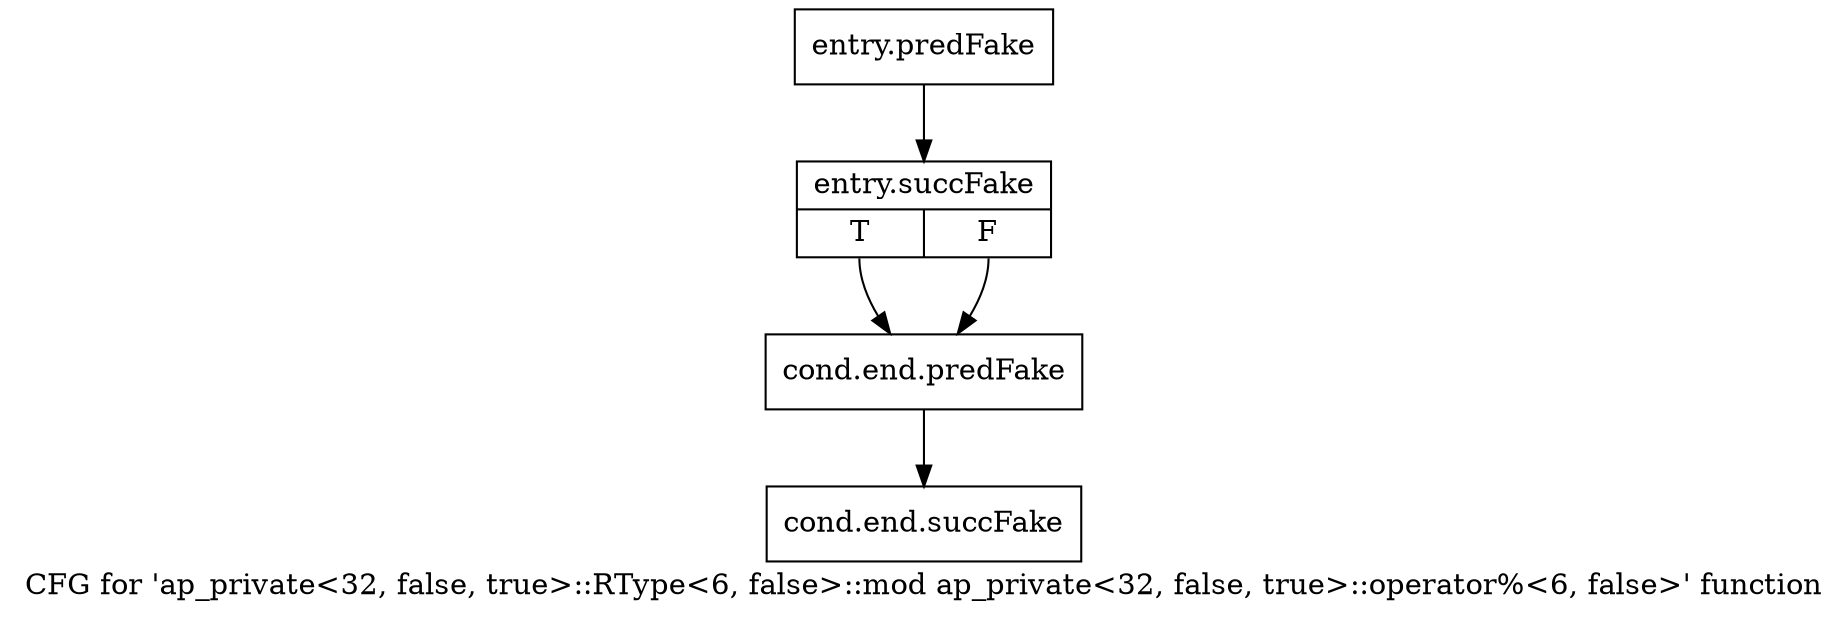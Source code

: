 digraph "CFG for 'ap_private\<32, false, true\>::RType\<6, false\>::mod ap_private\<32, false, true\>::operator%\<6, false\>' function" {
	label="CFG for 'ap_private\<32, false, true\>::RType\<6, false\>::mod ap_private\<32, false, true\>::operator%\<6, false\>' function";

	Node0x58059d0 [shape=record,filename="",linenumber="",label="{entry.predFake}"];
	Node0x58059d0 -> Node0x585a6c0[ callList="" memoryops="" filename="/home/omerfaruk/tools/Xilinx/Vitis_HLS/2023.2/include/etc/ap_private.h" execusionnum="0"];
	Node0x585a6c0 [shape=record,filename="/home/omerfaruk/tools/Xilinx/Vitis_HLS/2023.2/include/etc/ap_private.h",linenumber="2586",label="{entry.succFake|{<s0>T|<s1>F}}"];
	Node0x585a6c0:s0 -> Node0x58077e0[ callList="" memoryops="" filename="/home/omerfaruk/tools/Xilinx/Vitis_HLS/2023.2/include/etc/ap_private.h" execusionnum="0"];
	Node0x585a6c0:s1 -> Node0x58077e0[ callList="" memoryops="" filename="/home/omerfaruk/tools/Xilinx/Vitis_HLS/2023.2/include/etc/ap_private.h" execusionnum="0"];
	Node0x58077e0 [shape=record,filename="/home/omerfaruk/tools/Xilinx/Vitis_HLS/2023.2/include/etc/ap_private.h",linenumber="2586",label="{cond.end.predFake}"];
	Node0x58077e0 -> Node0x5858870[ callList="" memoryops="" filename="/home/omerfaruk/tools/Xilinx/Vitis_HLS/2023.2/include/etc/ap_private.h" execusionnum="0"];
	Node0x5858870 [shape=record,filename="/home/omerfaruk/tools/Xilinx/Vitis_HLS/2023.2/include/etc/ap_private.h",linenumber="2588",label="{cond.end.succFake}"];
}
